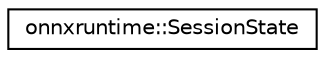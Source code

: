 digraph "Graphical Class Hierarchy"
{
  edge [fontname="Helvetica",fontsize="10",labelfontname="Helvetica",labelfontsize="10"];
  node [fontname="Helvetica",fontsize="10",shape=record];
  rankdir="LR";
  Node0 [label="onnxruntime::SessionState",height=0.2,width=0.4,color="black", fillcolor="white", style="filled",URL="$classonnxruntime_1_1SessionState.html"];
}
